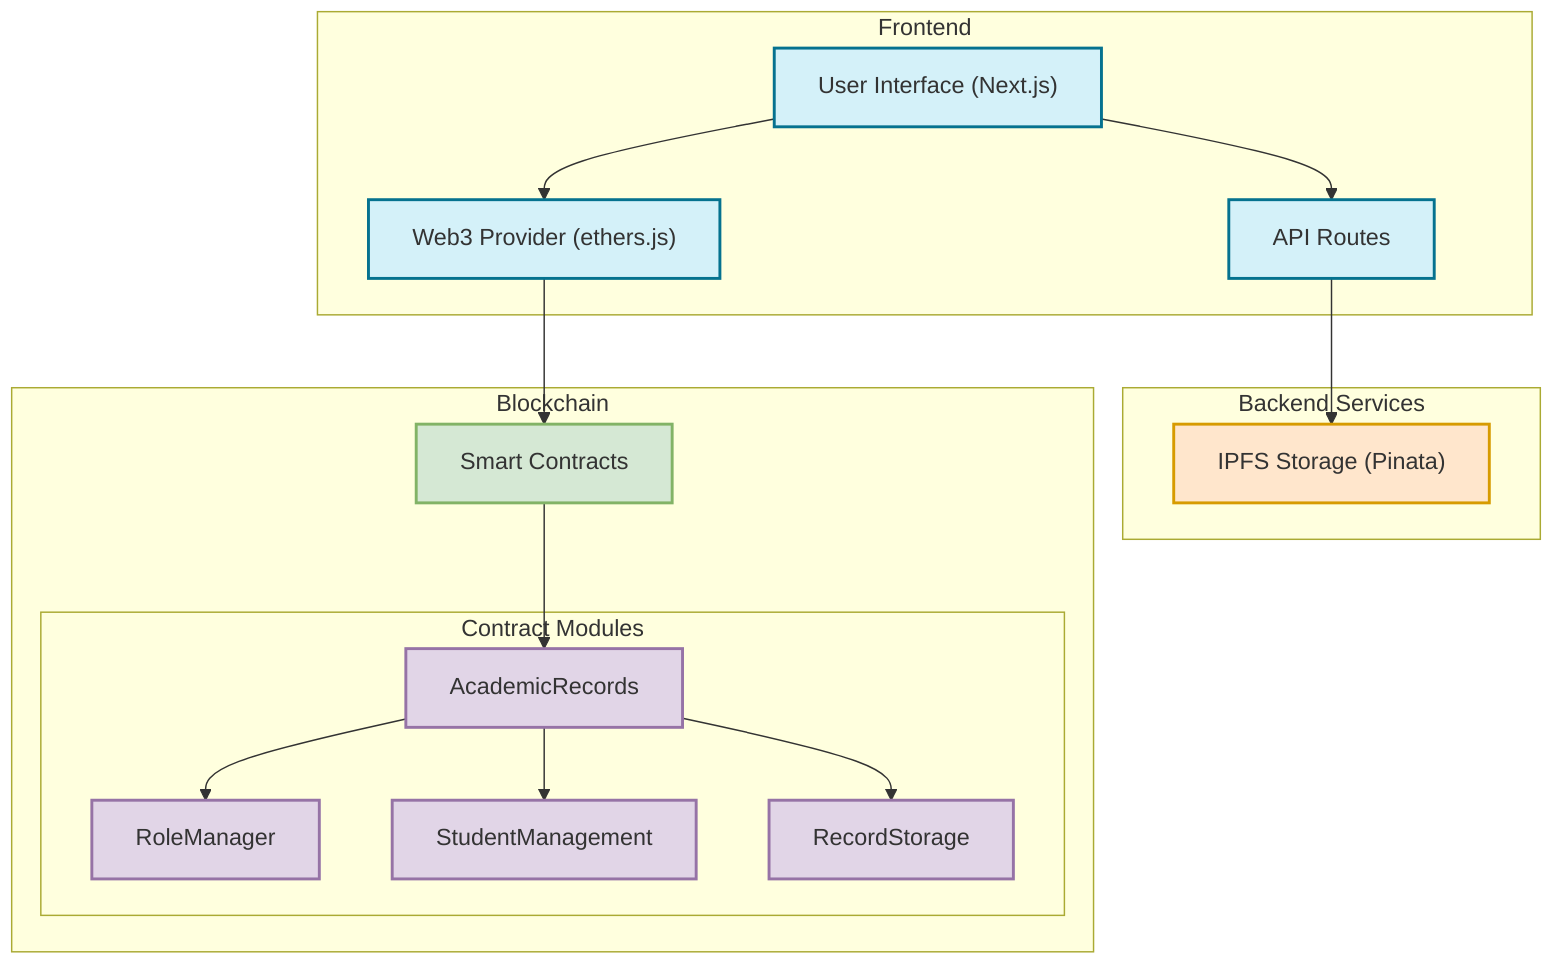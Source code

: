 flowchart TB
subgraph "Frontend"
UI["User Interface (Next.js)"]
API["API Routes"]
Web3["Web3 Provider (ethers.js)"]
end

    subgraph "Backend Services"
        IPFS["IPFS Storage (Pinata)"]
    end

    subgraph "Blockchain"
        SC["Smart Contracts"]
        subgraph "Contract Modules"
            AC["AcademicRecords"]
            RM["RoleManager"]
            SM["StudentManagement"]
            RS["RecordStorage"]
        end
    end

    UI --> API
    UI --> Web3
    API --> IPFS
    Web3 --> SC
    SC --> AC
    AC --> RM
    AC --> SM
    AC --> RS

    classDef frontend fill:#d4f1f9,stroke:#05728f,stroke-width:2px
    classDef backend fill:#ffe6cc,stroke:#d79b00,stroke-width:2px
    classDef blockchain fill:#d5e8d4,stroke:#82b366,stroke-width:2px
    classDef contract fill:#e1d5e7,stroke:#9673a6,stroke-width:2px

    class UI,API,Web3 frontend
    class IPFS backend
    class SC blockchain
    class AC,RM,SM,RS contract